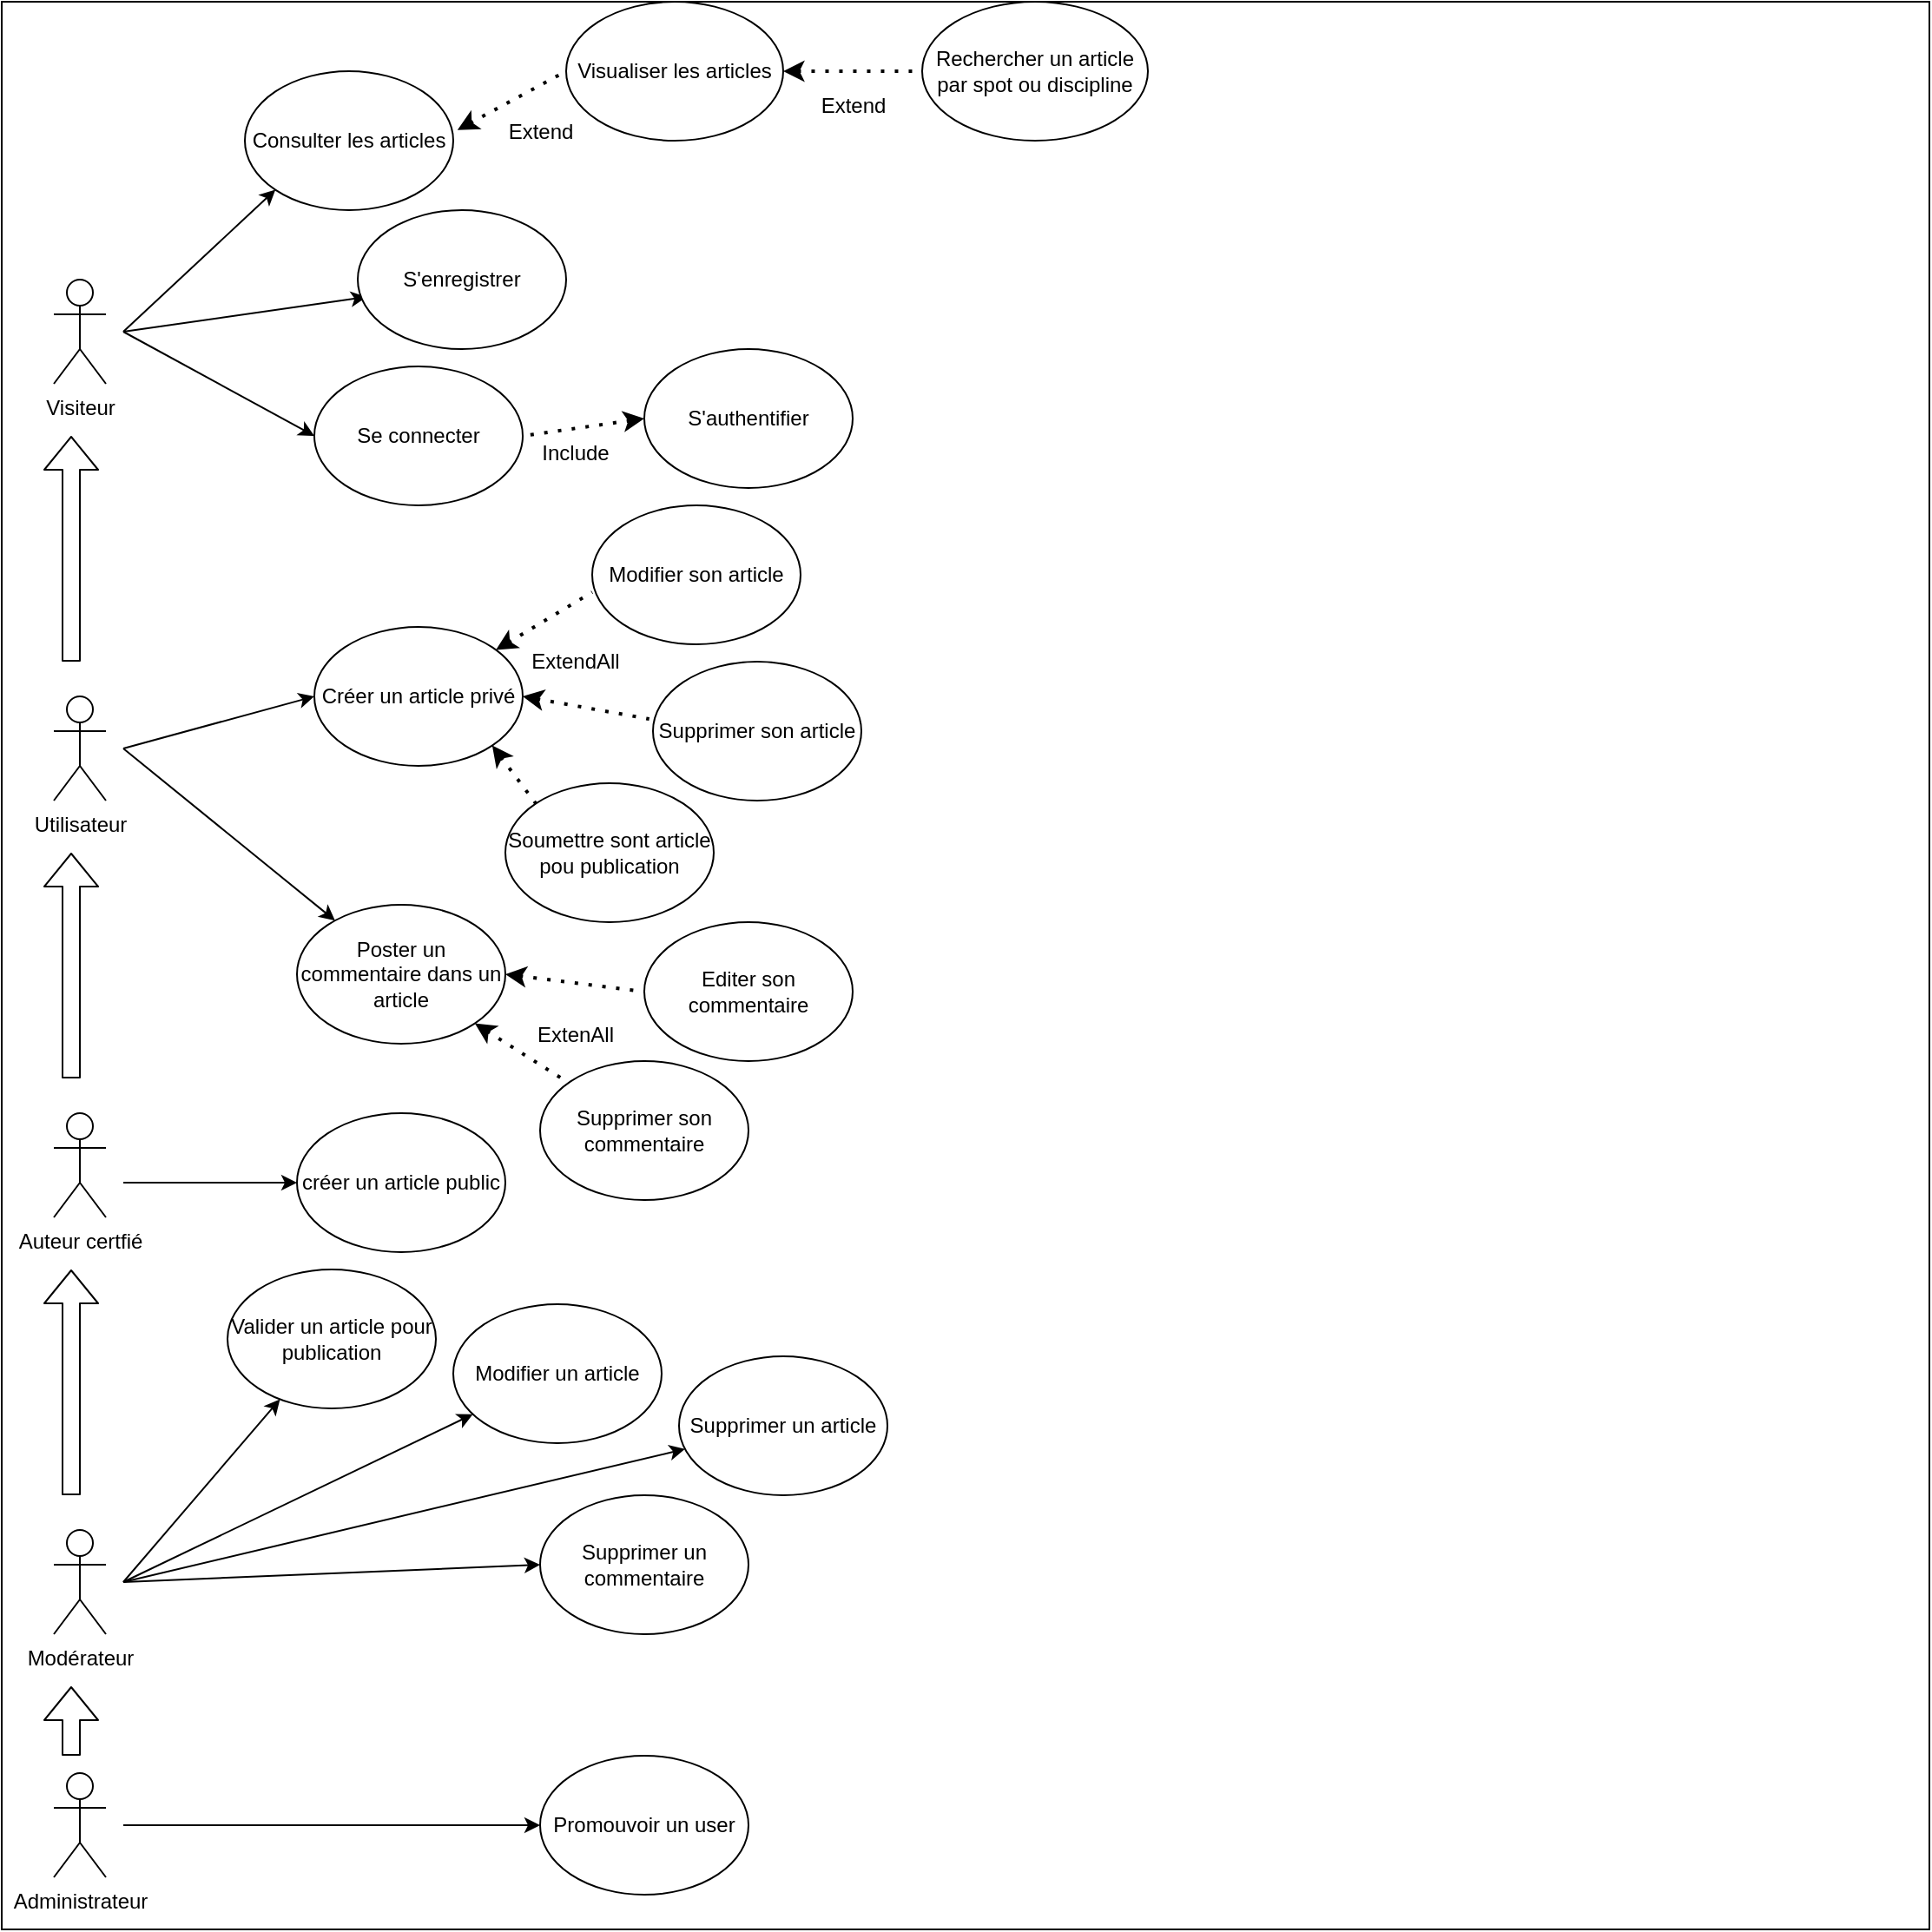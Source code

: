 <mxfile>
    <diagram id="kkHRxAe1fJe9SMIPB8_p" name="Page-1">
        <mxGraphModel dx="1632" dy="491" grid="1" gridSize="10" guides="1" tooltips="1" connect="1" arrows="1" fold="1" page="1" pageScale="1" pageWidth="850" pageHeight="1100" math="0" shadow="0">
            <root>
                <mxCell id="0"/>
                <mxCell id="1" parent="0"/>
                <mxCell id="95" value="" style="whiteSpace=wrap;html=1;aspect=fixed;" vertex="1" parent="1">
                    <mxGeometry x="-10" width="1110" height="1110" as="geometry"/>
                </mxCell>
                <mxCell id="2" value="Visiteur" style="shape=umlActor;verticalLabelPosition=bottom;verticalAlign=top;html=1;outlineConnect=0;" parent="1" vertex="1">
                    <mxGeometry x="20" y="160" width="30" height="60" as="geometry"/>
                </mxCell>
                <mxCell id="3" value="" style="endArrow=classic;html=1;entryX=0;entryY=1;entryDx=0;entryDy=0;" parent="1" edge="1" target="6">
                    <mxGeometry width="50" height="50" relative="1" as="geometry">
                        <mxPoint x="60" y="190" as="sourcePoint"/>
                        <mxPoint x="140" y="110" as="targetPoint"/>
                        <Array as="points"/>
                    </mxGeometry>
                </mxCell>
                <mxCell id="4" value="" style="endArrow=classic;html=1;entryX=0.042;entryY=0.625;entryDx=0;entryDy=0;entryPerimeter=0;" parent="1" edge="1" target="7">
                    <mxGeometry width="50" height="50" relative="1" as="geometry">
                        <mxPoint x="60" y="190" as="sourcePoint"/>
                        <mxPoint x="190" y="180" as="targetPoint"/>
                    </mxGeometry>
                </mxCell>
                <mxCell id="5" value="" style="endArrow=classic;html=1;" parent="1" edge="1">
                    <mxGeometry width="50" height="50" relative="1" as="geometry">
                        <mxPoint x="60" y="190" as="sourcePoint"/>
                        <mxPoint x="170" y="250" as="targetPoint"/>
                    </mxGeometry>
                </mxCell>
                <mxCell id="6" value="Consulter les articles" style="ellipse;whiteSpace=wrap;html=1;" parent="1" vertex="1">
                    <mxGeometry x="130" y="40" width="120" height="80" as="geometry"/>
                </mxCell>
                <mxCell id="7" value="S'enregistrer" style="ellipse;whiteSpace=wrap;html=1;" parent="1" vertex="1">
                    <mxGeometry x="195" y="120" width="120" height="80" as="geometry"/>
                </mxCell>
                <mxCell id="8" value="Se connecter" style="ellipse;whiteSpace=wrap;html=1;" parent="1" vertex="1">
                    <mxGeometry x="170" y="210" width="120" height="80" as="geometry"/>
                </mxCell>
                <mxCell id="11" value="Visualiser les articles" style="ellipse;whiteSpace=wrap;html=1;" parent="1" vertex="1">
                    <mxGeometry x="315" width="125" height="80" as="geometry"/>
                </mxCell>
                <mxCell id="14" value="Rechercher un article par spot ou discipline" style="ellipse;whiteSpace=wrap;html=1;" parent="1" vertex="1">
                    <mxGeometry x="520" width="130" height="80" as="geometry"/>
                </mxCell>
                <mxCell id="15" value="Utilisateur" style="shape=umlActor;verticalLabelPosition=bottom;verticalAlign=top;html=1;outlineConnect=0;" parent="1" vertex="1">
                    <mxGeometry x="20" y="400" width="30" height="60" as="geometry"/>
                </mxCell>
                <mxCell id="19" value="" style="endArrow=classic;html=1;entryX=0;entryY=0.5;entryDx=0;entryDy=0;" parent="1" edge="1" target="21">
                    <mxGeometry width="50" height="50" relative="1" as="geometry">
                        <mxPoint x="60" y="430" as="sourcePoint"/>
                        <mxPoint x="180" y="355" as="targetPoint"/>
                    </mxGeometry>
                </mxCell>
                <mxCell id="21" value="Créer un article privé" style="ellipse;whiteSpace=wrap;html=1;" parent="1" vertex="1">
                    <mxGeometry x="170" y="360" width="120" height="80" as="geometry"/>
                </mxCell>
                <mxCell id="22" value="Poster un commentaire dans un article" style="ellipse;whiteSpace=wrap;html=1;" parent="1" vertex="1">
                    <mxGeometry x="160" y="520" width="120" height="80" as="geometry"/>
                </mxCell>
                <mxCell id="30" value="Modifier son article" style="ellipse;whiteSpace=wrap;html=1;" parent="1" vertex="1">
                    <mxGeometry x="330" y="290" width="120" height="80" as="geometry"/>
                </mxCell>
                <mxCell id="31" value="Supprimer son article" style="ellipse;whiteSpace=wrap;html=1;" parent="1" vertex="1">
                    <mxGeometry x="365" y="380" width="120" height="80" as="geometry"/>
                </mxCell>
                <mxCell id="32" value="Soumettre sont article pou publication" style="ellipse;whiteSpace=wrap;html=1;" parent="1" vertex="1">
                    <mxGeometry x="280" y="450" width="120" height="80" as="geometry"/>
                </mxCell>
                <mxCell id="37" value="Editer son commentaire" style="ellipse;whiteSpace=wrap;html=1;" parent="1" vertex="1">
                    <mxGeometry x="360" y="530" width="120" height="80" as="geometry"/>
                </mxCell>
                <mxCell id="38" value="Supprimer son commentaire" style="ellipse;whiteSpace=wrap;html=1;" parent="1" vertex="1">
                    <mxGeometry x="300" y="610" width="120" height="80" as="geometry"/>
                </mxCell>
                <mxCell id="47" value="Auteur certfié" style="shape=umlActor;verticalLabelPosition=bottom;verticalAlign=top;html=1;outlineConnect=0;" parent="1" vertex="1">
                    <mxGeometry x="20" y="640" width="30" height="60" as="geometry"/>
                </mxCell>
                <mxCell id="49" value="créer un article public" style="ellipse;whiteSpace=wrap;html=1;" parent="1" vertex="1">
                    <mxGeometry x="160" y="640" width="120" height="80" as="geometry"/>
                </mxCell>
                <mxCell id="50" value="Modérateur" style="shape=umlActor;verticalLabelPosition=bottom;verticalAlign=top;html=1;outlineConnect=0;" parent="1" vertex="1">
                    <mxGeometry x="20" y="880" width="30" height="60" as="geometry"/>
                </mxCell>
                <mxCell id="54" value="" style="endArrow=classic;html=1;entryX=0;entryY=0.5;entryDx=0;entryDy=0;" parent="1" target="59" edge="1">
                    <mxGeometry width="50" height="50" relative="1" as="geometry">
                        <mxPoint x="60" y="910" as="sourcePoint"/>
                        <mxPoint x="250" y="1040" as="targetPoint"/>
                        <Array as="points"/>
                    </mxGeometry>
                </mxCell>
                <mxCell id="56" value="Valider un article pour publication" style="ellipse;whiteSpace=wrap;html=1;" parent="1" vertex="1">
                    <mxGeometry x="120" y="730" width="120" height="80" as="geometry"/>
                </mxCell>
                <mxCell id="57" value="Modifier un article" style="ellipse;whiteSpace=wrap;html=1;" parent="1" vertex="1">
                    <mxGeometry x="250" y="750" width="120" height="80" as="geometry"/>
                </mxCell>
                <mxCell id="58" value="Supprimer un article" style="ellipse;whiteSpace=wrap;html=1;" parent="1" vertex="1">
                    <mxGeometry x="380" y="780" width="120" height="80" as="geometry"/>
                </mxCell>
                <mxCell id="59" value="Supprimer un commentaire" style="ellipse;whiteSpace=wrap;html=1;" parent="1" vertex="1">
                    <mxGeometry x="300" y="860" width="120" height="80" as="geometry"/>
                </mxCell>
                <mxCell id="63" value="" style="endArrow=classic;html=1;entryX=0;entryY=0.5;entryDx=0;entryDy=0;" parent="1" edge="1" target="49">
                    <mxGeometry width="50" height="50" relative="1" as="geometry">
                        <mxPoint x="60" y="680" as="sourcePoint"/>
                        <mxPoint x="200" y="720" as="targetPoint"/>
                    </mxGeometry>
                </mxCell>
                <mxCell id="64" value="" style="endArrow=classic;html=1;" parent="1" edge="1" target="58">
                    <mxGeometry width="50" height="50" relative="1" as="geometry">
                        <mxPoint x="60" y="910" as="sourcePoint"/>
                        <mxPoint x="360" y="880" as="targetPoint"/>
                    </mxGeometry>
                </mxCell>
                <mxCell id="65" value="" style="endArrow=classic;html=1;" parent="1" target="57" edge="1">
                    <mxGeometry width="50" height="50" relative="1" as="geometry">
                        <mxPoint x="60" y="910" as="sourcePoint"/>
                        <mxPoint x="430" y="850" as="targetPoint"/>
                    </mxGeometry>
                </mxCell>
                <mxCell id="66" value="" style="endArrow=classic;html=1;" parent="1" target="56" edge="1">
                    <mxGeometry width="50" height="50" relative="1" as="geometry">
                        <mxPoint x="60" y="910" as="sourcePoint"/>
                        <mxPoint x="430" y="850" as="targetPoint"/>
                        <Array as="points"/>
                    </mxGeometry>
                </mxCell>
                <mxCell id="67" value="Administrateur" style="shape=umlActor;verticalLabelPosition=bottom;verticalAlign=top;html=1;outlineConnect=0;" parent="1" vertex="1">
                    <mxGeometry x="20" y="1020" width="30" height="60" as="geometry"/>
                </mxCell>
                <mxCell id="69" value="Promouvoir un user" style="ellipse;whiteSpace=wrap;html=1;" parent="1" vertex="1">
                    <mxGeometry x="300" y="1010" width="120" height="80" as="geometry"/>
                </mxCell>
                <mxCell id="70" value="" style="endArrow=classic;html=1;entryX=0;entryY=0.5;entryDx=0;entryDy=0;" parent="1" edge="1" target="69">
                    <mxGeometry width="50" height="50" relative="1" as="geometry">
                        <mxPoint x="60" y="1050" as="sourcePoint"/>
                        <mxPoint x="450" y="1070" as="targetPoint"/>
                    </mxGeometry>
                </mxCell>
                <mxCell id="72" value="" style="endArrow=none;dashed=1;html=1;dashPattern=1 3;strokeWidth=2;startArrow=classic;startFill=1;entryX=0;entryY=0.5;entryDx=0;entryDy=0;exitX=1.02;exitY=0.423;exitDx=0;exitDy=0;exitPerimeter=0;" edge="1" parent="1" source="6" target="11">
                    <mxGeometry width="50" height="50" relative="1" as="geometry">
                        <mxPoint x="260" y="70" as="sourcePoint"/>
                        <mxPoint x="310" y="50" as="targetPoint"/>
                    </mxGeometry>
                </mxCell>
                <mxCell id="73" value="" style="endArrow=none;dashed=1;html=1;dashPattern=1 3;strokeWidth=2;startArrow=classic;startFill=1;exitX=1;exitY=0.5;exitDx=0;exitDy=0;" edge="1" parent="1" source="11">
                    <mxGeometry width="50" height="50" relative="1" as="geometry">
                        <mxPoint x="480" y="20" as="sourcePoint"/>
                        <mxPoint x="520" y="40" as="targetPoint"/>
                    </mxGeometry>
                </mxCell>
                <mxCell id="74" value="Extend" style="text;html=1;align=center;verticalAlign=middle;resizable=0;points=[];autosize=1;strokeColor=none;fillColor=none;" vertex="1" parent="1">
                    <mxGeometry x="450" y="45" width="60" height="30" as="geometry"/>
                </mxCell>
                <mxCell id="77" value="Extend" style="text;html=1;align=center;verticalAlign=middle;resizable=0;points=[];autosize=1;strokeColor=none;fillColor=none;" vertex="1" parent="1">
                    <mxGeometry x="270" y="60" width="60" height="30" as="geometry"/>
                </mxCell>
                <mxCell id="78" value="S'authentifier" style="ellipse;whiteSpace=wrap;html=1;" vertex="1" parent="1">
                    <mxGeometry x="360" y="200" width="120" height="80" as="geometry"/>
                </mxCell>
                <mxCell id="79" value="" style="endArrow=none;dashed=1;html=1;dashPattern=1 3;strokeWidth=2;startArrow=classic;startFill=1;entryX=1;entryY=0.5;entryDx=0;entryDy=0;exitX=0;exitY=0.5;exitDx=0;exitDy=0;" edge="1" parent="1" source="78" target="8">
                    <mxGeometry width="50" height="50" relative="1" as="geometry">
                        <mxPoint x="360" y="290" as="sourcePoint"/>
                        <mxPoint x="350" y="240" as="targetPoint"/>
                    </mxGeometry>
                </mxCell>
                <mxCell id="80" value="Include" style="text;html=1;align=center;verticalAlign=middle;resizable=0;points=[];autosize=1;strokeColor=none;fillColor=none;" vertex="1" parent="1">
                    <mxGeometry x="290" y="245" width="60" height="30" as="geometry"/>
                </mxCell>
                <mxCell id="82" value="" style="endArrow=none;dashed=1;html=1;dashPattern=1 3;strokeWidth=2;exitX=1;exitY=0.5;exitDx=0;exitDy=0;entryX=-0.018;entryY=0.413;entryDx=0;entryDy=0;entryPerimeter=0;startArrow=classic;startFill=1;" edge="1" parent="1" source="21" target="31">
                    <mxGeometry width="50" height="50" relative="1" as="geometry">
                        <mxPoint x="380" y="470" as="sourcePoint"/>
                        <mxPoint x="430" y="420" as="targetPoint"/>
                    </mxGeometry>
                </mxCell>
                <mxCell id="83" value="" style="endArrow=none;dashed=1;html=1;dashPattern=1 3;strokeWidth=2;startArrow=classic;startFill=1;" edge="1" parent="1" source="21">
                    <mxGeometry width="50" height="50" relative="1" as="geometry">
                        <mxPoint x="300" y="370" as="sourcePoint"/>
                        <mxPoint x="330" y="340" as="targetPoint"/>
                    </mxGeometry>
                </mxCell>
                <mxCell id="84" value="" style="endArrow=none;dashed=1;html=1;dashPattern=1 3;strokeWidth=2;exitX=1;exitY=1;exitDx=0;exitDy=0;entryX=0;entryY=0;entryDx=0;entryDy=0;startArrow=classic;startFill=1;" edge="1" parent="1" source="21" target="32">
                    <mxGeometry width="50" height="50" relative="1" as="geometry">
                        <mxPoint x="380" y="370" as="sourcePoint"/>
                        <mxPoint x="430" y="320" as="targetPoint"/>
                    </mxGeometry>
                </mxCell>
                <mxCell id="85" value="ExtendAll" style="text;html=1;align=center;verticalAlign=middle;resizable=0;points=[];autosize=1;strokeColor=none;fillColor=none;" vertex="1" parent="1">
                    <mxGeometry x="285" y="365" width="70" height="30" as="geometry"/>
                </mxCell>
                <mxCell id="86" value="" style="shape=flexArrow;endArrow=classic;html=1;" edge="1" parent="1">
                    <mxGeometry width="50" height="50" relative="1" as="geometry">
                        <mxPoint x="30" y="380" as="sourcePoint"/>
                        <mxPoint x="30" y="250" as="targetPoint"/>
                        <Array as="points"/>
                    </mxGeometry>
                </mxCell>
                <mxCell id="87" value="" style="endArrow=classic;html=1;" edge="1" parent="1" target="22">
                    <mxGeometry width="50" height="50" relative="1" as="geometry">
                        <mxPoint x="60" y="430" as="sourcePoint"/>
                        <mxPoint x="430" y="520" as="targetPoint"/>
                    </mxGeometry>
                </mxCell>
                <mxCell id="88" value="" style="endArrow=none;dashed=1;html=1;dashPattern=1 3;strokeWidth=2;exitX=1;exitY=0.5;exitDx=0;exitDy=0;entryX=0;entryY=0.5;entryDx=0;entryDy=0;startArrow=classic;startFill=1;" edge="1" parent="1" source="22" target="37">
                    <mxGeometry width="50" height="50" relative="1" as="geometry">
                        <mxPoint x="380" y="570" as="sourcePoint"/>
                        <mxPoint x="430" y="520" as="targetPoint"/>
                    </mxGeometry>
                </mxCell>
                <mxCell id="89" value="" style="endArrow=none;dashed=1;html=1;dashPattern=1 3;strokeWidth=2;exitX=1;exitY=1;exitDx=0;exitDy=0;startArrow=classic;startFill=1;" edge="1" parent="1" source="22" target="38">
                    <mxGeometry width="50" height="50" relative="1" as="geometry">
                        <mxPoint x="380" y="570" as="sourcePoint"/>
                        <mxPoint x="270" y="630" as="targetPoint"/>
                    </mxGeometry>
                </mxCell>
                <mxCell id="91" value="ExtenAll" style="text;html=1;align=center;verticalAlign=middle;resizable=0;points=[];autosize=1;strokeColor=none;fillColor=none;" vertex="1" parent="1">
                    <mxGeometry x="285" y="580" width="70" height="30" as="geometry"/>
                </mxCell>
                <mxCell id="92" value="" style="shape=flexArrow;endArrow=classic;html=1;" edge="1" parent="1">
                    <mxGeometry width="50" height="50" relative="1" as="geometry">
                        <mxPoint x="30" y="620" as="sourcePoint"/>
                        <mxPoint x="30" y="490" as="targetPoint"/>
                    </mxGeometry>
                </mxCell>
                <mxCell id="93" value="" style="shape=flexArrow;endArrow=classic;html=1;" edge="1" parent="1">
                    <mxGeometry width="50" height="50" relative="1" as="geometry">
                        <mxPoint x="30" y="860" as="sourcePoint"/>
                        <mxPoint x="30" y="730" as="targetPoint"/>
                    </mxGeometry>
                </mxCell>
                <mxCell id="94" value="" style="shape=flexArrow;endArrow=classic;html=1;" edge="1" parent="1">
                    <mxGeometry width="50" height="50" relative="1" as="geometry">
                        <mxPoint x="30" y="1010" as="sourcePoint"/>
                        <mxPoint x="30" y="970" as="targetPoint"/>
                    </mxGeometry>
                </mxCell>
            </root>
        </mxGraphModel>
    </diagram>
</mxfile>